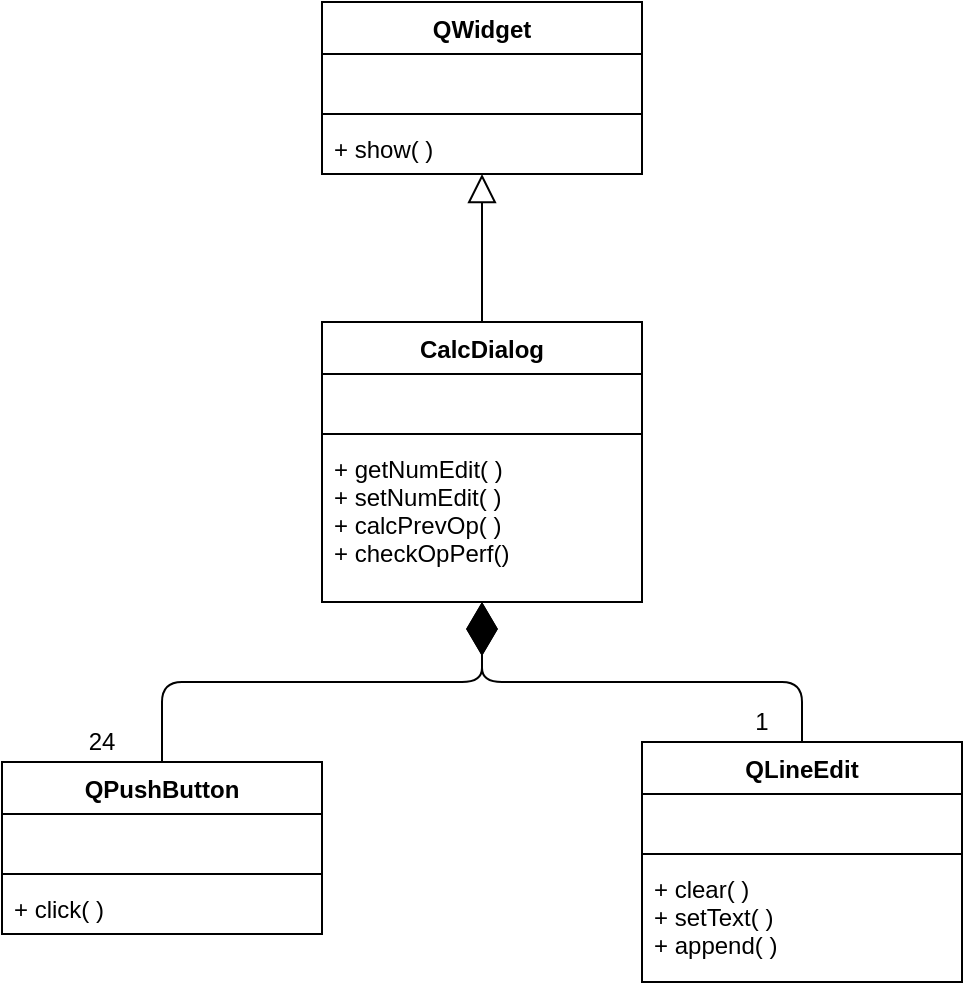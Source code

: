 <mxfile version="12.6.5" type="device"><diagram name="Page-1" id="9f46799a-70d6-7492-0946-bef42562c5a5"><mxGraphModel dx="460" dy="813" grid="1" gridSize="10" guides="1" tooltips="1" connect="1" arrows="1" fold="1" page="1" pageScale="1" pageWidth="1100" pageHeight="850" background="#ffffff" math="0" shadow="0"><root><mxCell id="0"/><mxCell id="1" parent="0"/><mxCell id="qGZw-a0xzzmbFS1n6SdE-1" value="QWidget" style="swimlane;fontStyle=1;align=center;verticalAlign=top;childLayout=stackLayout;horizontal=1;startSize=26;horizontalStack=0;resizeParent=1;resizeParentMax=0;resizeLast=0;collapsible=1;marginBottom=0;" vertex="1" parent="1"><mxGeometry x="470" y="60" width="160" height="86" as="geometry"/></mxCell><mxCell id="qGZw-a0xzzmbFS1n6SdE-2" value=" " style="text;strokeColor=none;fillColor=none;align=left;verticalAlign=top;spacingLeft=4;spacingRight=4;overflow=hidden;rotatable=0;points=[[0,0.5],[1,0.5]];portConstraint=eastwest;" vertex="1" parent="qGZw-a0xzzmbFS1n6SdE-1"><mxGeometry y="26" width="160" height="26" as="geometry"/></mxCell><mxCell id="qGZw-a0xzzmbFS1n6SdE-3" value="" style="line;strokeWidth=1;fillColor=none;align=left;verticalAlign=middle;spacingTop=-1;spacingLeft=3;spacingRight=3;rotatable=0;labelPosition=right;points=[];portConstraint=eastwest;" vertex="1" parent="qGZw-a0xzzmbFS1n6SdE-1"><mxGeometry y="52" width="160" height="8" as="geometry"/></mxCell><mxCell id="qGZw-a0xzzmbFS1n6SdE-4" value="+ show( )" style="text;strokeColor=none;fillColor=none;align=left;verticalAlign=top;spacingLeft=4;spacingRight=4;overflow=hidden;rotatable=0;points=[[0,0.5],[1,0.5]];portConstraint=eastwest;" vertex="1" parent="qGZw-a0xzzmbFS1n6SdE-1"><mxGeometry y="60" width="160" height="26" as="geometry"/></mxCell><mxCell id="qGZw-a0xzzmbFS1n6SdE-5" value="CalcDialog" style="swimlane;fontStyle=1;align=center;verticalAlign=top;childLayout=stackLayout;horizontal=1;startSize=26;horizontalStack=0;resizeParent=1;resizeParentMax=0;resizeLast=0;collapsible=1;marginBottom=0;" vertex="1" parent="1"><mxGeometry x="470" y="220" width="160" height="140" as="geometry"/></mxCell><mxCell id="qGZw-a0xzzmbFS1n6SdE-6" value=" " style="text;strokeColor=none;fillColor=none;align=left;verticalAlign=top;spacingLeft=4;spacingRight=4;overflow=hidden;rotatable=0;points=[[0,0.5],[1,0.5]];portConstraint=eastwest;" vertex="1" parent="qGZw-a0xzzmbFS1n6SdE-5"><mxGeometry y="26" width="160" height="26" as="geometry"/></mxCell><mxCell id="qGZw-a0xzzmbFS1n6SdE-7" value="" style="line;strokeWidth=1;fillColor=none;align=left;verticalAlign=middle;spacingTop=-1;spacingLeft=3;spacingRight=3;rotatable=0;labelPosition=right;points=[];portConstraint=eastwest;" vertex="1" parent="qGZw-a0xzzmbFS1n6SdE-5"><mxGeometry y="52" width="160" height="8" as="geometry"/></mxCell><mxCell id="qGZw-a0xzzmbFS1n6SdE-8" value="+ getNumEdit( )&#10;+ setNumEdit( )&#10;+ calcPrevOp( )&#10;+ checkOpPerf()" style="text;strokeColor=none;fillColor=none;align=left;verticalAlign=top;spacingLeft=4;spacingRight=4;overflow=hidden;rotatable=0;points=[[0,0.5],[1,0.5]];portConstraint=eastwest;" vertex="1" parent="qGZw-a0xzzmbFS1n6SdE-5"><mxGeometry y="60" width="160" height="80" as="geometry"/></mxCell><mxCell id="qGZw-a0xzzmbFS1n6SdE-9" value="QLineEdit" style="swimlane;fontStyle=1;align=center;verticalAlign=top;childLayout=stackLayout;horizontal=1;startSize=26;horizontalStack=0;resizeParent=1;resizeParentMax=0;resizeLast=0;collapsible=1;marginBottom=0;" vertex="1" parent="1"><mxGeometry x="630" y="430" width="160" height="120" as="geometry"/></mxCell><mxCell id="qGZw-a0xzzmbFS1n6SdE-10" value=" " style="text;strokeColor=none;fillColor=none;align=left;verticalAlign=top;spacingLeft=4;spacingRight=4;overflow=hidden;rotatable=0;points=[[0,0.5],[1,0.5]];portConstraint=eastwest;" vertex="1" parent="qGZw-a0xzzmbFS1n6SdE-9"><mxGeometry y="26" width="160" height="26" as="geometry"/></mxCell><mxCell id="qGZw-a0xzzmbFS1n6SdE-11" value="" style="line;strokeWidth=1;fillColor=none;align=left;verticalAlign=middle;spacingTop=-1;spacingLeft=3;spacingRight=3;rotatable=0;labelPosition=right;points=[];portConstraint=eastwest;" vertex="1" parent="qGZw-a0xzzmbFS1n6SdE-9"><mxGeometry y="52" width="160" height="8" as="geometry"/></mxCell><mxCell id="qGZw-a0xzzmbFS1n6SdE-12" value="+ clear( )&#10;+ setText( )&#10;+ append( )" style="text;strokeColor=none;fillColor=none;align=left;verticalAlign=top;spacingLeft=4;spacingRight=4;overflow=hidden;rotatable=0;points=[[0,0.5],[1,0.5]];portConstraint=eastwest;" vertex="1" parent="qGZw-a0xzzmbFS1n6SdE-9"><mxGeometry y="60" width="160" height="60" as="geometry"/></mxCell><mxCell id="qGZw-a0xzzmbFS1n6SdE-13" value="QPushButton" style="swimlane;fontStyle=1;align=center;verticalAlign=top;childLayout=stackLayout;horizontal=1;startSize=26;horizontalStack=0;resizeParent=1;resizeParentMax=0;resizeLast=0;collapsible=1;marginBottom=0;" vertex="1" parent="1"><mxGeometry x="310" y="440" width="160" height="86" as="geometry"/></mxCell><mxCell id="qGZw-a0xzzmbFS1n6SdE-14" value=" " style="text;strokeColor=none;fillColor=none;align=left;verticalAlign=top;spacingLeft=4;spacingRight=4;overflow=hidden;rotatable=0;points=[[0,0.5],[1,0.5]];portConstraint=eastwest;" vertex="1" parent="qGZw-a0xzzmbFS1n6SdE-13"><mxGeometry y="26" width="160" height="26" as="geometry"/></mxCell><mxCell id="qGZw-a0xzzmbFS1n6SdE-15" value="" style="line;strokeWidth=1;fillColor=none;align=left;verticalAlign=middle;spacingTop=-1;spacingLeft=3;spacingRight=3;rotatable=0;labelPosition=right;points=[];portConstraint=eastwest;" vertex="1" parent="qGZw-a0xzzmbFS1n6SdE-13"><mxGeometry y="52" width="160" height="8" as="geometry"/></mxCell><mxCell id="qGZw-a0xzzmbFS1n6SdE-16" value="+ click( )" style="text;strokeColor=none;fillColor=none;align=left;verticalAlign=top;spacingLeft=4;spacingRight=4;overflow=hidden;rotatable=0;points=[[0,0.5],[1,0.5]];portConstraint=eastwest;" vertex="1" parent="qGZw-a0xzzmbFS1n6SdE-13"><mxGeometry y="60" width="160" height="26" as="geometry"/></mxCell><mxCell id="qGZw-a0xzzmbFS1n6SdE-17" value="" style="endArrow=block;endFill=0;endSize=12;html=1;edgeStyle=orthogonalEdgeStyle;" edge="1" parent="1" source="qGZw-a0xzzmbFS1n6SdE-5" target="qGZw-a0xzzmbFS1n6SdE-1"><mxGeometry width="160" relative="1" as="geometry"><mxPoint x="340" y="520" as="sourcePoint"/><mxPoint x="500" y="520" as="targetPoint"/></mxGeometry></mxCell><mxCell id="qGZw-a0xzzmbFS1n6SdE-18" value="" style="endArrow=diamondThin;endFill=1;endSize=24;html=1;edgeStyle=orthogonalEdgeStyle;" edge="1" parent="1" source="qGZw-a0xzzmbFS1n6SdE-13" target="qGZw-a0xzzmbFS1n6SdE-5"><mxGeometry width="160" relative="1" as="geometry"><mxPoint x="340" y="520" as="sourcePoint"/><mxPoint x="500" y="520" as="targetPoint"/></mxGeometry></mxCell><mxCell id="qGZw-a0xzzmbFS1n6SdE-19" value="" style="endArrow=diamondThin;endFill=1;endSize=24;html=1;edgeStyle=orthogonalEdgeStyle;" edge="1" parent="1" source="qGZw-a0xzzmbFS1n6SdE-9" target="qGZw-a0xzzmbFS1n6SdE-5"><mxGeometry width="160" relative="1" as="geometry"><mxPoint x="340" y="520" as="sourcePoint"/><mxPoint x="500" y="520" as="targetPoint"/><Array as="points"><mxPoint x="710" y="400"/><mxPoint x="550" y="400"/></Array></mxGeometry></mxCell><mxCell id="qGZw-a0xzzmbFS1n6SdE-20" value="24" style="text;html=1;strokeColor=none;fillColor=none;align=center;verticalAlign=middle;whiteSpace=wrap;rounded=0;" vertex="1" parent="1"><mxGeometry x="340" y="420" width="40" height="20" as="geometry"/></mxCell><mxCell id="qGZw-a0xzzmbFS1n6SdE-21" value="1" style="text;html=1;strokeColor=none;fillColor=none;align=center;verticalAlign=middle;whiteSpace=wrap;rounded=0;" vertex="1" parent="1"><mxGeometry x="670" y="410" width="40" height="20" as="geometry"/></mxCell></root></mxGraphModel></diagram></mxfile>